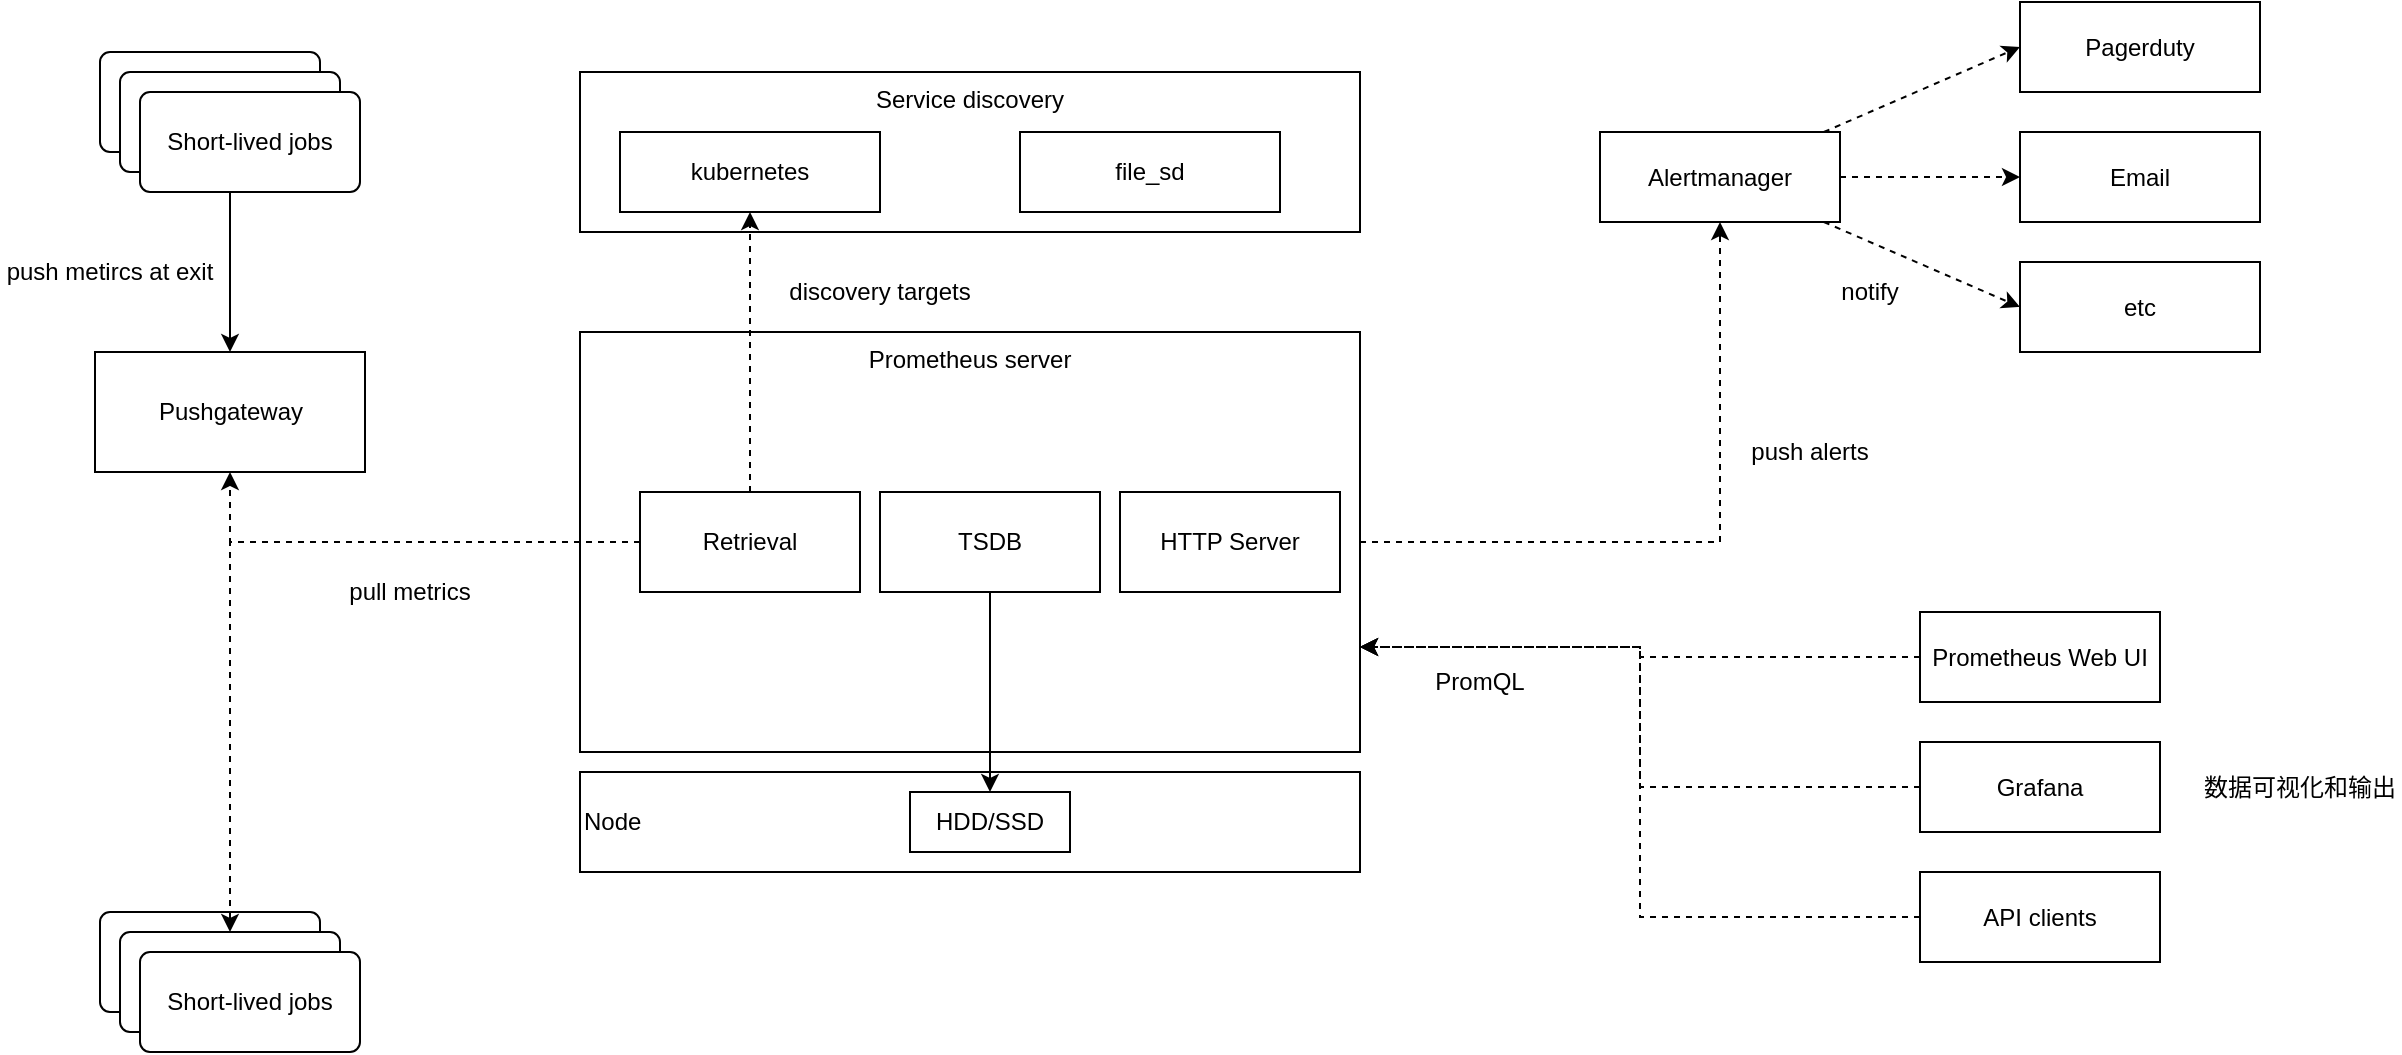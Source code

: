 <mxfile version="12.6.5" type="device"><diagram id="3BoWqsnZwY9YwNne8YwE" name="Page-1"><mxGraphModel dx="1038" dy="607" grid="1" gridSize="10" guides="1" tooltips="1" connect="1" arrows="1" fold="1" page="1" pageScale="1" pageWidth="2339" pageHeight="3300" math="0" shadow="0"><root><mxCell id="0"/><mxCell id="1" parent="0"/><mxCell id="Ap9UaKb50Max4L9FkCOu-1" value="" style="rounded=1;whiteSpace=wrap;html=1;arcSize=10;" vertex="1" parent="1"><mxGeometry x="130" y="70" width="110" height="50" as="geometry"/></mxCell><mxCell id="Ap9UaKb50Max4L9FkCOu-9" style="edgeStyle=orthogonalEdgeStyle;rounded=0;orthogonalLoop=1;jettySize=auto;html=1;" edge="1" parent="1" source="Ap9UaKb50Max4L9FkCOu-2" target="Ap9UaKb50Max4L9FkCOu-7"><mxGeometry relative="1" as="geometry"/></mxCell><mxCell id="Ap9UaKb50Max4L9FkCOu-2" value="" style="rounded=1;whiteSpace=wrap;html=1;arcSize=10;" vertex="1" parent="1"><mxGeometry x="140" y="80" width="110" height="50" as="geometry"/></mxCell><mxCell id="Ap9UaKb50Max4L9FkCOu-3" value="Short-lived jobs" style="rounded=1;whiteSpace=wrap;html=1;arcSize=10;" vertex="1" parent="1"><mxGeometry x="150" y="90" width="110" height="50" as="geometry"/></mxCell><mxCell id="Ap9UaKb50Max4L9FkCOu-4" value="" style="rounded=1;whiteSpace=wrap;html=1;arcSize=10;" vertex="1" parent="1"><mxGeometry x="130" y="500" width="110" height="50" as="geometry"/></mxCell><mxCell id="Ap9UaKb50Max4L9FkCOu-5" value="" style="rounded=1;whiteSpace=wrap;html=1;arcSize=10;" vertex="1" parent="1"><mxGeometry x="140" y="510" width="110" height="50" as="geometry"/></mxCell><mxCell id="Ap9UaKb50Max4L9FkCOu-6" value="Short-lived jobs" style="rounded=1;whiteSpace=wrap;html=1;arcSize=10;" vertex="1" parent="1"><mxGeometry x="150" y="520" width="110" height="50" as="geometry"/></mxCell><mxCell id="Ap9UaKb50Max4L9FkCOu-7" value="Pushgateway" style="rounded=0;whiteSpace=wrap;html=1;" vertex="1" parent="1"><mxGeometry x="127.5" y="220" width="135" height="60" as="geometry"/></mxCell><mxCell id="Ap9UaKb50Max4L9FkCOu-38" style="edgeStyle=orthogonalEdgeStyle;rounded=0;orthogonalLoop=1;jettySize=auto;html=1;entryX=0.5;entryY=1;entryDx=0;entryDy=0;dashed=1;" edge="1" parent="1" source="Ap9UaKb50Max4L9FkCOu-10" target="Ap9UaKb50Max4L9FkCOu-29"><mxGeometry relative="1" as="geometry"/></mxCell><mxCell id="Ap9UaKb50Max4L9FkCOu-10" value="Prometheus server" style="rounded=0;whiteSpace=wrap;html=1;verticalAlign=top;" vertex="1" parent="1"><mxGeometry x="370" y="210" width="390" height="210" as="geometry"/></mxCell><mxCell id="Ap9UaKb50Max4L9FkCOu-11" value="Node" style="rounded=0;whiteSpace=wrap;html=1;align=left;" vertex="1" parent="1"><mxGeometry x="370" y="430" width="390" height="50" as="geometry"/></mxCell><mxCell id="Ap9UaKb50Max4L9FkCOu-13" value="HDD/SSD" style="rounded=0;whiteSpace=wrap;html=1;" vertex="1" parent="1"><mxGeometry x="535" y="440" width="80" height="30" as="geometry"/></mxCell><mxCell id="Ap9UaKb50Max4L9FkCOu-15" style="edgeStyle=orthogonalEdgeStyle;rounded=0;orthogonalLoop=1;jettySize=auto;html=1;entryX=0.5;entryY=1;entryDx=0;entryDy=0;dashed=1;" edge="1" parent="1" source="Ap9UaKb50Max4L9FkCOu-14" target="Ap9UaKb50Max4L9FkCOu-7"><mxGeometry relative="1" as="geometry"/></mxCell><mxCell id="Ap9UaKb50Max4L9FkCOu-18" style="edgeStyle=orthogonalEdgeStyle;rounded=0;orthogonalLoop=1;jettySize=auto;html=1;entryX=0.5;entryY=0;entryDx=0;entryDy=0;dashed=1;" edge="1" parent="1" source="Ap9UaKb50Max4L9FkCOu-14" target="Ap9UaKb50Max4L9FkCOu-5"><mxGeometry relative="1" as="geometry"/></mxCell><mxCell id="Ap9UaKb50Max4L9FkCOu-14" value="Retrieval" style="rounded=0;whiteSpace=wrap;html=1;" vertex="1" parent="1"><mxGeometry x="400" y="290" width="110" height="50" as="geometry"/></mxCell><mxCell id="Ap9UaKb50Max4L9FkCOu-19" value="push metircs at exit" style="text;html=1;strokeColor=none;fillColor=none;align=center;verticalAlign=middle;whiteSpace=wrap;rounded=0;" vertex="1" parent="1"><mxGeometry x="80" y="170" width="110" height="20" as="geometry"/></mxCell><mxCell id="Ap9UaKb50Max4L9FkCOu-20" value="pull metrics" style="text;html=1;strokeColor=none;fillColor=none;align=center;verticalAlign=middle;whiteSpace=wrap;rounded=0;" vertex="1" parent="1"><mxGeometry x="230" y="330" width="110" height="20" as="geometry"/></mxCell><mxCell id="Ap9UaKb50Max4L9FkCOu-23" style="edgeStyle=orthogonalEdgeStyle;rounded=0;orthogonalLoop=1;jettySize=auto;html=1;entryX=0.5;entryY=0;entryDx=0;entryDy=0;" edge="1" parent="1" source="Ap9UaKb50Max4L9FkCOu-21" target="Ap9UaKb50Max4L9FkCOu-13"><mxGeometry relative="1" as="geometry"/></mxCell><mxCell id="Ap9UaKb50Max4L9FkCOu-21" value="TSDB" style="rounded=0;whiteSpace=wrap;html=1;" vertex="1" parent="1"><mxGeometry x="520" y="290" width="110" height="50" as="geometry"/></mxCell><mxCell id="Ap9UaKb50Max4L9FkCOu-22" value="HTTP Server" style="rounded=0;whiteSpace=wrap;html=1;" vertex="1" parent="1"><mxGeometry x="640" y="290" width="110" height="50" as="geometry"/></mxCell><mxCell id="Ap9UaKb50Max4L9FkCOu-24" value="Service discovery" style="rounded=0;whiteSpace=wrap;html=1;verticalAlign=top;" vertex="1" parent="1"><mxGeometry x="370" y="80" width="390" height="80" as="geometry"/></mxCell><mxCell id="Ap9UaKb50Max4L9FkCOu-25" value="kubernetes" style="rounded=0;whiteSpace=wrap;html=1;" vertex="1" parent="1"><mxGeometry x="390" y="110" width="130" height="40" as="geometry"/></mxCell><mxCell id="Ap9UaKb50Max4L9FkCOu-26" style="edgeStyle=orthogonalEdgeStyle;rounded=0;orthogonalLoop=1;jettySize=auto;html=1;entryX=0.5;entryY=1;entryDx=0;entryDy=0;dashed=1;" edge="1" parent="1" source="Ap9UaKb50Max4L9FkCOu-14" target="Ap9UaKb50Max4L9FkCOu-25"><mxGeometry relative="1" as="geometry"/></mxCell><mxCell id="Ap9UaKb50Max4L9FkCOu-27" value="file_sd" style="rounded=0;whiteSpace=wrap;html=1;" vertex="1" parent="1"><mxGeometry x="590" y="110" width="130" height="40" as="geometry"/></mxCell><mxCell id="Ap9UaKb50Max4L9FkCOu-28" value="discovery targets" style="text;html=1;strokeColor=none;fillColor=none;align=center;verticalAlign=middle;whiteSpace=wrap;rounded=0;" vertex="1" parent="1"><mxGeometry x="460" y="180" width="120" height="20" as="geometry"/></mxCell><mxCell id="Ap9UaKb50Max4L9FkCOu-34" style="rounded=0;orthogonalLoop=1;jettySize=auto;html=1;entryX=0;entryY=0.5;entryDx=0;entryDy=0;dashed=1;" edge="1" parent="1" source="Ap9UaKb50Max4L9FkCOu-29" target="Ap9UaKb50Max4L9FkCOu-32"><mxGeometry relative="1" as="geometry"/></mxCell><mxCell id="Ap9UaKb50Max4L9FkCOu-35" style="edgeStyle=none;rounded=0;orthogonalLoop=1;jettySize=auto;html=1;dashed=1;" edge="1" parent="1" source="Ap9UaKb50Max4L9FkCOu-29" target="Ap9UaKb50Max4L9FkCOu-30"><mxGeometry relative="1" as="geometry"/></mxCell><mxCell id="Ap9UaKb50Max4L9FkCOu-36" style="edgeStyle=none;rounded=0;orthogonalLoop=1;jettySize=auto;html=1;entryX=0;entryY=0.5;entryDx=0;entryDy=0;dashed=1;" edge="1" parent="1" source="Ap9UaKb50Max4L9FkCOu-29" target="Ap9UaKb50Max4L9FkCOu-33"><mxGeometry relative="1" as="geometry"/></mxCell><mxCell id="Ap9UaKb50Max4L9FkCOu-29" value="Alertmanager" style="rounded=0;whiteSpace=wrap;html=1;" vertex="1" parent="1"><mxGeometry x="880" y="110" width="120" height="45" as="geometry"/></mxCell><mxCell id="Ap9UaKb50Max4L9FkCOu-30" value="Email" style="rounded=0;whiteSpace=wrap;html=1;" vertex="1" parent="1"><mxGeometry x="1090" y="110" width="120" height="45" as="geometry"/></mxCell><mxCell id="Ap9UaKb50Max4L9FkCOu-32" value="Pagerduty" style="rounded=0;whiteSpace=wrap;html=1;" vertex="1" parent="1"><mxGeometry x="1090" y="45" width="120" height="45" as="geometry"/></mxCell><mxCell id="Ap9UaKb50Max4L9FkCOu-33" value="etc" style="rounded=0;whiteSpace=wrap;html=1;" vertex="1" parent="1"><mxGeometry x="1090" y="175" width="120" height="45" as="geometry"/></mxCell><mxCell id="Ap9UaKb50Max4L9FkCOu-37" value="notify" style="text;html=1;strokeColor=none;fillColor=none;align=center;verticalAlign=middle;whiteSpace=wrap;rounded=0;" vertex="1" parent="1"><mxGeometry x="990" y="180" width="50" height="20" as="geometry"/></mxCell><mxCell id="Ap9UaKb50Max4L9FkCOu-39" value="push alerts" style="text;html=1;strokeColor=none;fillColor=none;align=center;verticalAlign=middle;whiteSpace=wrap;rounded=0;" vertex="1" parent="1"><mxGeometry x="950" y="260" width="70" height="20" as="geometry"/></mxCell><mxCell id="Ap9UaKb50Max4L9FkCOu-47" style="edgeStyle=orthogonalEdgeStyle;rounded=0;orthogonalLoop=1;jettySize=auto;html=1;entryX=1;entryY=0.75;entryDx=0;entryDy=0;dashed=1;" edge="1" parent="1" source="Ap9UaKb50Max4L9FkCOu-42" target="Ap9UaKb50Max4L9FkCOu-10"><mxGeometry relative="1" as="geometry"/></mxCell><mxCell id="Ap9UaKb50Max4L9FkCOu-42" value="Grafana" style="rounded=0;whiteSpace=wrap;html=1;" vertex="1" parent="1"><mxGeometry x="1040" y="415" width="120" height="45" as="geometry"/></mxCell><mxCell id="Ap9UaKb50Max4L9FkCOu-46" style="edgeStyle=orthogonalEdgeStyle;rounded=0;orthogonalLoop=1;jettySize=auto;html=1;entryX=1;entryY=0.75;entryDx=0;entryDy=0;dashed=1;" edge="1" parent="1" source="Ap9UaKb50Max4L9FkCOu-43" target="Ap9UaKb50Max4L9FkCOu-10"><mxGeometry relative="1" as="geometry"/></mxCell><mxCell id="Ap9UaKb50Max4L9FkCOu-43" value="Prometheus Web UI" style="rounded=0;whiteSpace=wrap;html=1;" vertex="1" parent="1"><mxGeometry x="1040" y="350" width="120" height="45" as="geometry"/></mxCell><mxCell id="Ap9UaKb50Max4L9FkCOu-48" style="edgeStyle=orthogonalEdgeStyle;rounded=0;orthogonalLoop=1;jettySize=auto;html=1;entryX=1;entryY=0.75;entryDx=0;entryDy=0;dashed=1;" edge="1" parent="1" source="Ap9UaKb50Max4L9FkCOu-44" target="Ap9UaKb50Max4L9FkCOu-10"><mxGeometry relative="1" as="geometry"/></mxCell><mxCell id="Ap9UaKb50Max4L9FkCOu-44" value="API clients" style="rounded=0;whiteSpace=wrap;html=1;" vertex="1" parent="1"><mxGeometry x="1040" y="480" width="120" height="45" as="geometry"/></mxCell><mxCell id="Ap9UaKb50Max4L9FkCOu-45" value="数据可视化和输出" style="text;html=1;strokeColor=none;fillColor=none;align=center;verticalAlign=middle;whiteSpace=wrap;rounded=0;" vertex="1" parent="1"><mxGeometry x="1180" y="427.5" width="100" height="20" as="geometry"/></mxCell><mxCell id="Ap9UaKb50Max4L9FkCOu-49" value="PromQL" style="text;html=1;strokeColor=none;fillColor=none;align=center;verticalAlign=middle;whiteSpace=wrap;rounded=0;" vertex="1" parent="1"><mxGeometry x="770" y="375" width="100" height="20" as="geometry"/></mxCell></root></mxGraphModel></diagram></mxfile>